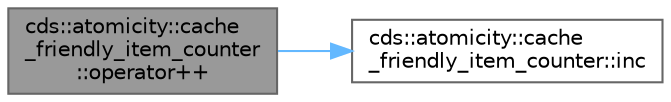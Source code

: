 digraph "cds::atomicity::cache_friendly_item_counter::operator++"
{
 // LATEX_PDF_SIZE
  bgcolor="transparent";
  edge [fontname=Helvetica,fontsize=10,labelfontname=Helvetica,labelfontsize=10];
  node [fontname=Helvetica,fontsize=10,shape=box,height=0.2,width=0.4];
  rankdir="LR";
  Node1 [id="Node000001",label="cds::atomicity::cache\l_friendly_item_counter\l::operator++",height=0.2,width=0.4,color="gray40", fillcolor="grey60", style="filled", fontcolor="black",tooltip="Postincrement"];
  Node1 -> Node2 [id="edge1_Node000001_Node000002",color="steelblue1",style="solid",tooltip=" "];
  Node2 [id="Node000002",label="cds::atomicity::cache\l_friendly_item_counter::inc",height=0.2,width=0.4,color="grey40", fillcolor="white", style="filled",URL="$classcds_1_1atomicity_1_1cache__friendly__item__counter.html#aacc2bddcf557e3857dee7d9a1f8c1757",tooltip="Increments the counter. Semantics: postincrement"];
}
